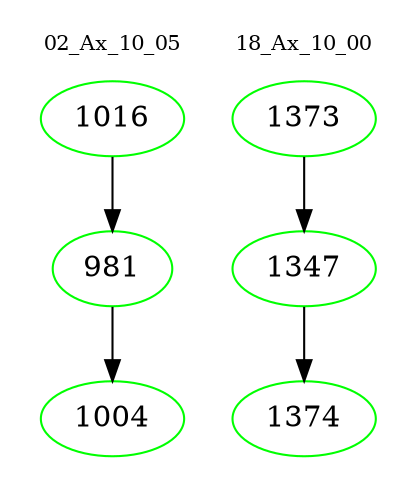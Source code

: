 digraph{
subgraph cluster_0 {
color = white
label = "02_Ax_10_05";
fontsize=10;
T0_1016 [label="1016", color="green"]
T0_1016 -> T0_981 [color="black"]
T0_981 [label="981", color="green"]
T0_981 -> T0_1004 [color="black"]
T0_1004 [label="1004", color="green"]
}
subgraph cluster_1 {
color = white
label = "18_Ax_10_00";
fontsize=10;
T1_1373 [label="1373", color="green"]
T1_1373 -> T1_1347 [color="black"]
T1_1347 [label="1347", color="green"]
T1_1347 -> T1_1374 [color="black"]
T1_1374 [label="1374", color="green"]
}
}
